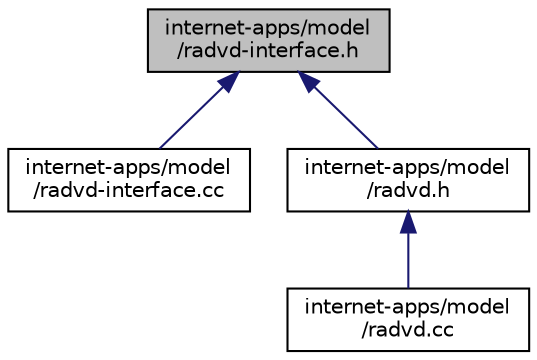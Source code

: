 digraph "internet-apps/model/radvd-interface.h"
{
  edge [fontname="Helvetica",fontsize="10",labelfontname="Helvetica",labelfontsize="10"];
  node [fontname="Helvetica",fontsize="10",shape=record];
  Node1 [label="internet-apps/model\l/radvd-interface.h",height=0.2,width=0.4,color="black", fillcolor="grey75", style="filled", fontcolor="black"];
  Node1 -> Node2 [dir="back",color="midnightblue",fontsize="10",style="solid"];
  Node2 [label="internet-apps/model\l/radvd-interface.cc",height=0.2,width=0.4,color="black", fillcolor="white", style="filled",URL="$d8/d7e/radvd-interface_8cc.html"];
  Node1 -> Node3 [dir="back",color="midnightblue",fontsize="10",style="solid"];
  Node3 [label="internet-apps/model\l/radvd.h",height=0.2,width=0.4,color="black", fillcolor="white", style="filled",URL="$d9/d91/radvd_8h.html"];
  Node3 -> Node4 [dir="back",color="midnightblue",fontsize="10",style="solid"];
  Node4 [label="internet-apps/model\l/radvd.cc",height=0.2,width=0.4,color="black", fillcolor="white", style="filled",URL="$dc/dc8/radvd_8cc.html"];
}
